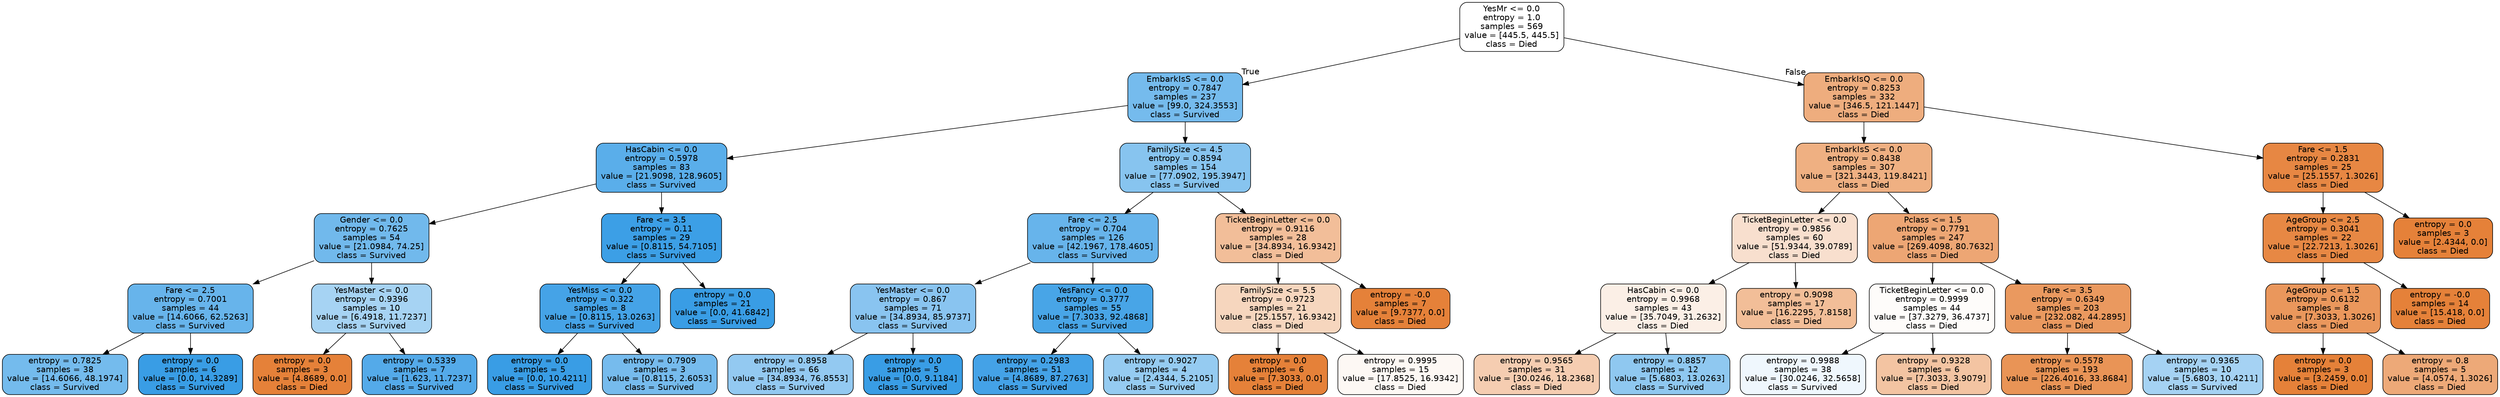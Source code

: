 digraph Tree {
node [shape=box, style="filled, rounded", color="black", fontname=helvetica] ;
edge [fontname=helvetica] ;
0 [label="YesMr <= 0.0\nentropy = 1.0\nsamples = 569\nvalue = [445.5, 445.5]\nclass = Died", fillcolor="#e5813900"] ;
1 [label="EmbarkIsS <= 0.0\nentropy = 0.7847\nsamples = 237\nvalue = [99.0, 324.3553]\nclass = Survived", fillcolor="#399de5b1"] ;
0 -> 1 [labeldistance=2.5, labelangle=45, headlabel="True"] ;
2 [label="HasCabin <= 0.0\nentropy = 0.5978\nsamples = 83\nvalue = [21.9098, 128.9605]\nclass = Survived", fillcolor="#399de5d4"] ;
1 -> 2 ;
3 [label="Gender <= 0.0\nentropy = 0.7625\nsamples = 54\nvalue = [21.0984, 74.25]\nclass = Survived", fillcolor="#399de5b7"] ;
2 -> 3 ;
4 [label="Fare <= 2.5\nentropy = 0.7001\nsamples = 44\nvalue = [14.6066, 62.5263]\nclass = Survived", fillcolor="#399de5c3"] ;
3 -> 4 ;
5 [label="entropy = 0.7825\nsamples = 38\nvalue = [14.6066, 48.1974]\nclass = Survived", fillcolor="#399de5b2"] ;
4 -> 5 ;
6 [label="entropy = 0.0\nsamples = 6\nvalue = [0.0, 14.3289]\nclass = Survived", fillcolor="#399de5ff"] ;
4 -> 6 ;
7 [label="YesMaster <= 0.0\nentropy = 0.9396\nsamples = 10\nvalue = [6.4918, 11.7237]\nclass = Survived", fillcolor="#399de572"] ;
3 -> 7 ;
8 [label="entropy = 0.0\nsamples = 3\nvalue = [4.8689, 0.0]\nclass = Died", fillcolor="#e58139ff"] ;
7 -> 8 ;
9 [label="entropy = 0.5339\nsamples = 7\nvalue = [1.623, 11.7237]\nclass = Survived", fillcolor="#399de5dc"] ;
7 -> 9 ;
10 [label="Fare <= 3.5\nentropy = 0.11\nsamples = 29\nvalue = [0.8115, 54.7105]\nclass = Survived", fillcolor="#399de5fb"] ;
2 -> 10 ;
11 [label="YesMiss <= 0.0\nentropy = 0.322\nsamples = 8\nvalue = [0.8115, 13.0263]\nclass = Survived", fillcolor="#399de5ef"] ;
10 -> 11 ;
12 [label="entropy = 0.0\nsamples = 5\nvalue = [0.0, 10.4211]\nclass = Survived", fillcolor="#399de5ff"] ;
11 -> 12 ;
13 [label="entropy = 0.7909\nsamples = 3\nvalue = [0.8115, 2.6053]\nclass = Survived", fillcolor="#399de5b0"] ;
11 -> 13 ;
14 [label="entropy = 0.0\nsamples = 21\nvalue = [0.0, 41.6842]\nclass = Survived", fillcolor="#399de5ff"] ;
10 -> 14 ;
15 [label="FamilySize <= 4.5\nentropy = 0.8594\nsamples = 154\nvalue = [77.0902, 195.3947]\nclass = Survived", fillcolor="#399de59a"] ;
1 -> 15 ;
16 [label="Fare <= 2.5\nentropy = 0.704\nsamples = 126\nvalue = [42.1967, 178.4605]\nclass = Survived", fillcolor="#399de5c3"] ;
15 -> 16 ;
17 [label="YesMaster <= 0.0\nentropy = 0.867\nsamples = 71\nvalue = [34.8934, 85.9737]\nclass = Survived", fillcolor="#399de598"] ;
16 -> 17 ;
18 [label="entropy = 0.8958\nsamples = 66\nvalue = [34.8934, 76.8553]\nclass = Survived", fillcolor="#399de58b"] ;
17 -> 18 ;
19 [label="entropy = 0.0\nsamples = 5\nvalue = [0.0, 9.1184]\nclass = Survived", fillcolor="#399de5ff"] ;
17 -> 19 ;
20 [label="YesFancy <= 0.0\nentropy = 0.3777\nsamples = 55\nvalue = [7.3033, 92.4868]\nclass = Survived", fillcolor="#399de5eb"] ;
16 -> 20 ;
21 [label="entropy = 0.2983\nsamples = 51\nvalue = [4.8689, 87.2763]\nclass = Survived", fillcolor="#399de5f1"] ;
20 -> 21 ;
22 [label="entropy = 0.9027\nsamples = 4\nvalue = [2.4344, 5.2105]\nclass = Survived", fillcolor="#399de588"] ;
20 -> 22 ;
23 [label="TicketBeginLetter <= 0.0\nentropy = 0.9116\nsamples = 28\nvalue = [34.8934, 16.9342]\nclass = Died", fillcolor="#e5813983"] ;
15 -> 23 ;
24 [label="FamilySize <= 5.5\nentropy = 0.9723\nsamples = 21\nvalue = [25.1557, 16.9342]\nclass = Died", fillcolor="#e5813953"] ;
23 -> 24 ;
25 [label="entropy = 0.0\nsamples = 6\nvalue = [7.3033, 0.0]\nclass = Died", fillcolor="#e58139ff"] ;
24 -> 25 ;
26 [label="entropy = 0.9995\nsamples = 15\nvalue = [17.8525, 16.9342]\nclass = Died", fillcolor="#e581390d"] ;
24 -> 26 ;
27 [label="entropy = -0.0\nsamples = 7\nvalue = [9.7377, 0.0]\nclass = Died", fillcolor="#e58139ff"] ;
23 -> 27 ;
28 [label="EmbarkIsQ <= 0.0\nentropy = 0.8253\nsamples = 332\nvalue = [346.5, 121.1447]\nclass = Died", fillcolor="#e58139a6"] ;
0 -> 28 [labeldistance=2.5, labelangle=-45, headlabel="False"] ;
29 [label="EmbarkIsS <= 0.0\nentropy = 0.8438\nsamples = 307\nvalue = [321.3443, 119.8421]\nclass = Died", fillcolor="#e58139a0"] ;
28 -> 29 ;
30 [label="TicketBeginLetter <= 0.0\nentropy = 0.9856\nsamples = 60\nvalue = [51.9344, 39.0789]\nclass = Died", fillcolor="#e581393f"] ;
29 -> 30 ;
31 [label="HasCabin <= 0.0\nentropy = 0.9968\nsamples = 43\nvalue = [35.7049, 31.2632]\nclass = Died", fillcolor="#e5813920"] ;
30 -> 31 ;
32 [label="entropy = 0.9565\nsamples = 31\nvalue = [30.0246, 18.2368]\nclass = Died", fillcolor="#e5813964"] ;
31 -> 32 ;
33 [label="entropy = 0.8857\nsamples = 12\nvalue = [5.6803, 13.0263]\nclass = Survived", fillcolor="#399de590"] ;
31 -> 33 ;
34 [label="entropy = 0.9098\nsamples = 17\nvalue = [16.2295, 7.8158]\nclass = Died", fillcolor="#e5813984"] ;
30 -> 34 ;
35 [label="Pclass <= 1.5\nentropy = 0.7791\nsamples = 247\nvalue = [269.4098, 80.7632]\nclass = Died", fillcolor="#e58139b3"] ;
29 -> 35 ;
36 [label="TicketBeginLetter <= 0.0\nentropy = 0.9999\nsamples = 44\nvalue = [37.3279, 36.4737]\nclass = Died", fillcolor="#e5813906"] ;
35 -> 36 ;
37 [label="entropy = 0.9988\nsamples = 38\nvalue = [30.0246, 32.5658]\nclass = Survived", fillcolor="#399de514"] ;
36 -> 37 ;
38 [label="entropy = 0.9328\nsamples = 6\nvalue = [7.3033, 3.9079]\nclass = Died", fillcolor="#e5813977"] ;
36 -> 38 ;
39 [label="Fare <= 3.5\nentropy = 0.6349\nsamples = 203\nvalue = [232.082, 44.2895]\nclass = Died", fillcolor="#e58139ce"] ;
35 -> 39 ;
40 [label="entropy = 0.5578\nsamples = 193\nvalue = [226.4016, 33.8684]\nclass = Died", fillcolor="#e58139d9"] ;
39 -> 40 ;
41 [label="entropy = 0.9365\nsamples = 10\nvalue = [5.6803, 10.4211]\nclass = Survived", fillcolor="#399de574"] ;
39 -> 41 ;
42 [label="Fare <= 1.5\nentropy = 0.2831\nsamples = 25\nvalue = [25.1557, 1.3026]\nclass = Died", fillcolor="#e58139f2"] ;
28 -> 42 ;
43 [label="AgeGroup <= 2.5\nentropy = 0.3041\nsamples = 22\nvalue = [22.7213, 1.3026]\nclass = Died", fillcolor="#e58139f0"] ;
42 -> 43 ;
44 [label="AgeGroup <= 1.5\nentropy = 0.6132\nsamples = 8\nvalue = [7.3033, 1.3026]\nclass = Died", fillcolor="#e58139d2"] ;
43 -> 44 ;
45 [label="entropy = 0.0\nsamples = 3\nvalue = [3.2459, 0.0]\nclass = Died", fillcolor="#e58139ff"] ;
44 -> 45 ;
46 [label="entropy = 0.8\nsamples = 5\nvalue = [4.0574, 1.3026]\nclass = Died", fillcolor="#e58139ad"] ;
44 -> 46 ;
47 [label="entropy = -0.0\nsamples = 14\nvalue = [15.418, 0.0]\nclass = Died", fillcolor="#e58139ff"] ;
43 -> 47 ;
48 [label="entropy = 0.0\nsamples = 3\nvalue = [2.4344, 0.0]\nclass = Died", fillcolor="#e58139ff"] ;
42 -> 48 ;
}